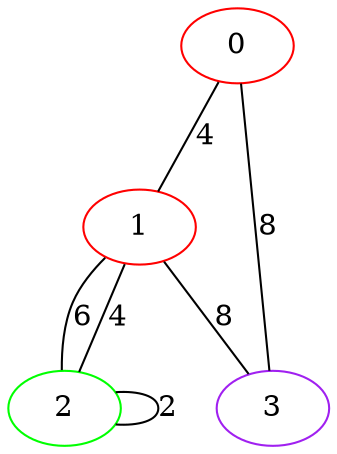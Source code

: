 graph "" {
0 [color=red, weight=1];
1 [color=red, weight=1];
2 [color=green, weight=2];
3 [color=purple, weight=4];
0 -- 1  [key=0, label=4];
0 -- 3  [key=0, label=8];
1 -- 2  [key=0, label=6];
1 -- 2  [key=1, label=4];
1 -- 3  [key=0, label=8];
2 -- 2  [key=0, label=2];
}
